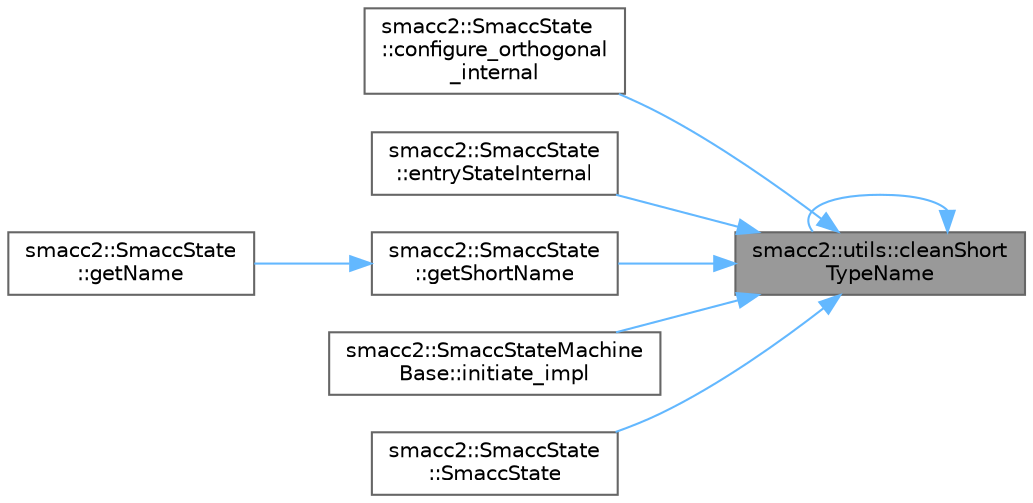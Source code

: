 digraph "smacc2::utils::cleanShortTypeName"
{
 // LATEX_PDF_SIZE
  bgcolor="transparent";
  edge [fontname=Helvetica,fontsize=10,labelfontname=Helvetica,labelfontsize=10];
  node [fontname=Helvetica,fontsize=10,shape=box,height=0.2,width=0.4];
  rankdir="RL";
  Node1 [label="smacc2::utils::cleanShort\lTypeName",height=0.2,width=0.4,color="gray40", fillcolor="grey60", style="filled", fontcolor="black",tooltip=" "];
  Node1 -> Node1 [dir="back",color="steelblue1",style="solid"];
  Node1 -> Node2 [dir="back",color="steelblue1",style="solid"];
  Node2 [label="smacc2::SmaccState\l::configure_orthogonal\l_internal",height=0.2,width=0.4,color="grey40", fillcolor="white", style="filled",URL="$classsmacc2_1_1SmaccState.html#a47bb3e02250418b50f1586c10a83d029",tooltip=" "];
  Node1 -> Node3 [dir="back",color="steelblue1",style="solid"];
  Node3 [label="smacc2::SmaccState\l::entryStateInternal",height=0.2,width=0.4,color="grey40", fillcolor="white", style="filled",URL="$classsmacc2_1_1SmaccState.html#aeeaa708975d375657bf294a2935d5c9e",tooltip=" "];
  Node1 -> Node4 [dir="back",color="steelblue1",style="solid"];
  Node4 [label="smacc2::SmaccState\l::getShortName",height=0.2,width=0.4,color="grey40", fillcolor="white", style="filled",URL="$classsmacc2_1_1SmaccState.html#ae72f8eab16c39423314fa11c72186607",tooltip=" "];
  Node4 -> Node5 [dir="back",color="steelblue1",style="solid"];
  Node5 [label="smacc2::SmaccState\l::getName",height=0.2,width=0.4,color="grey40", fillcolor="white", style="filled",URL="$classsmacc2_1_1SmaccState.html#ab19841bf2627c8cbdce0e05a6d44c60c",tooltip=" "];
  Node1 -> Node6 [dir="back",color="steelblue1",style="solid"];
  Node6 [label="smacc2::SmaccStateMachine\lBase::initiate_impl",height=0.2,width=0.4,color="grey40", fillcolor="white", style="filled",URL="$structsmacc2_1_1SmaccStateMachineBase.html#acecb747418bcdb3781589e48bd781b3d",tooltip=" "];
  Node1 -> Node7 [dir="back",color="steelblue1",style="solid"];
  Node7 [label="smacc2::SmaccState\l::SmaccState",height=0.2,width=0.4,color="grey40", fillcolor="white", style="filled",URL="$classsmacc2_1_1SmaccState.html#a9d1a99ca5afc44ca2bd865694e34e1a5",tooltip=" "];
}
